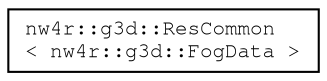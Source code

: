 digraph "Graphical Class Hierarchy"
{
 // LATEX_PDF_SIZE
  edge [fontname="FreeMono",fontsize="10",labelfontname="FreeMono",labelfontsize="10"];
  node [fontname="FreeMono",fontsize="10",shape=record];
  rankdir="LR";
  Node0 [label="nw4r::g3d::ResCommon\l\< nw4r::g3d::FogData \>",height=0.2,width=0.4,color="black", fillcolor="white", style="filled",URL="$classnw4r_1_1g3d_1_1_res_common.html",tooltip=" "];
}

